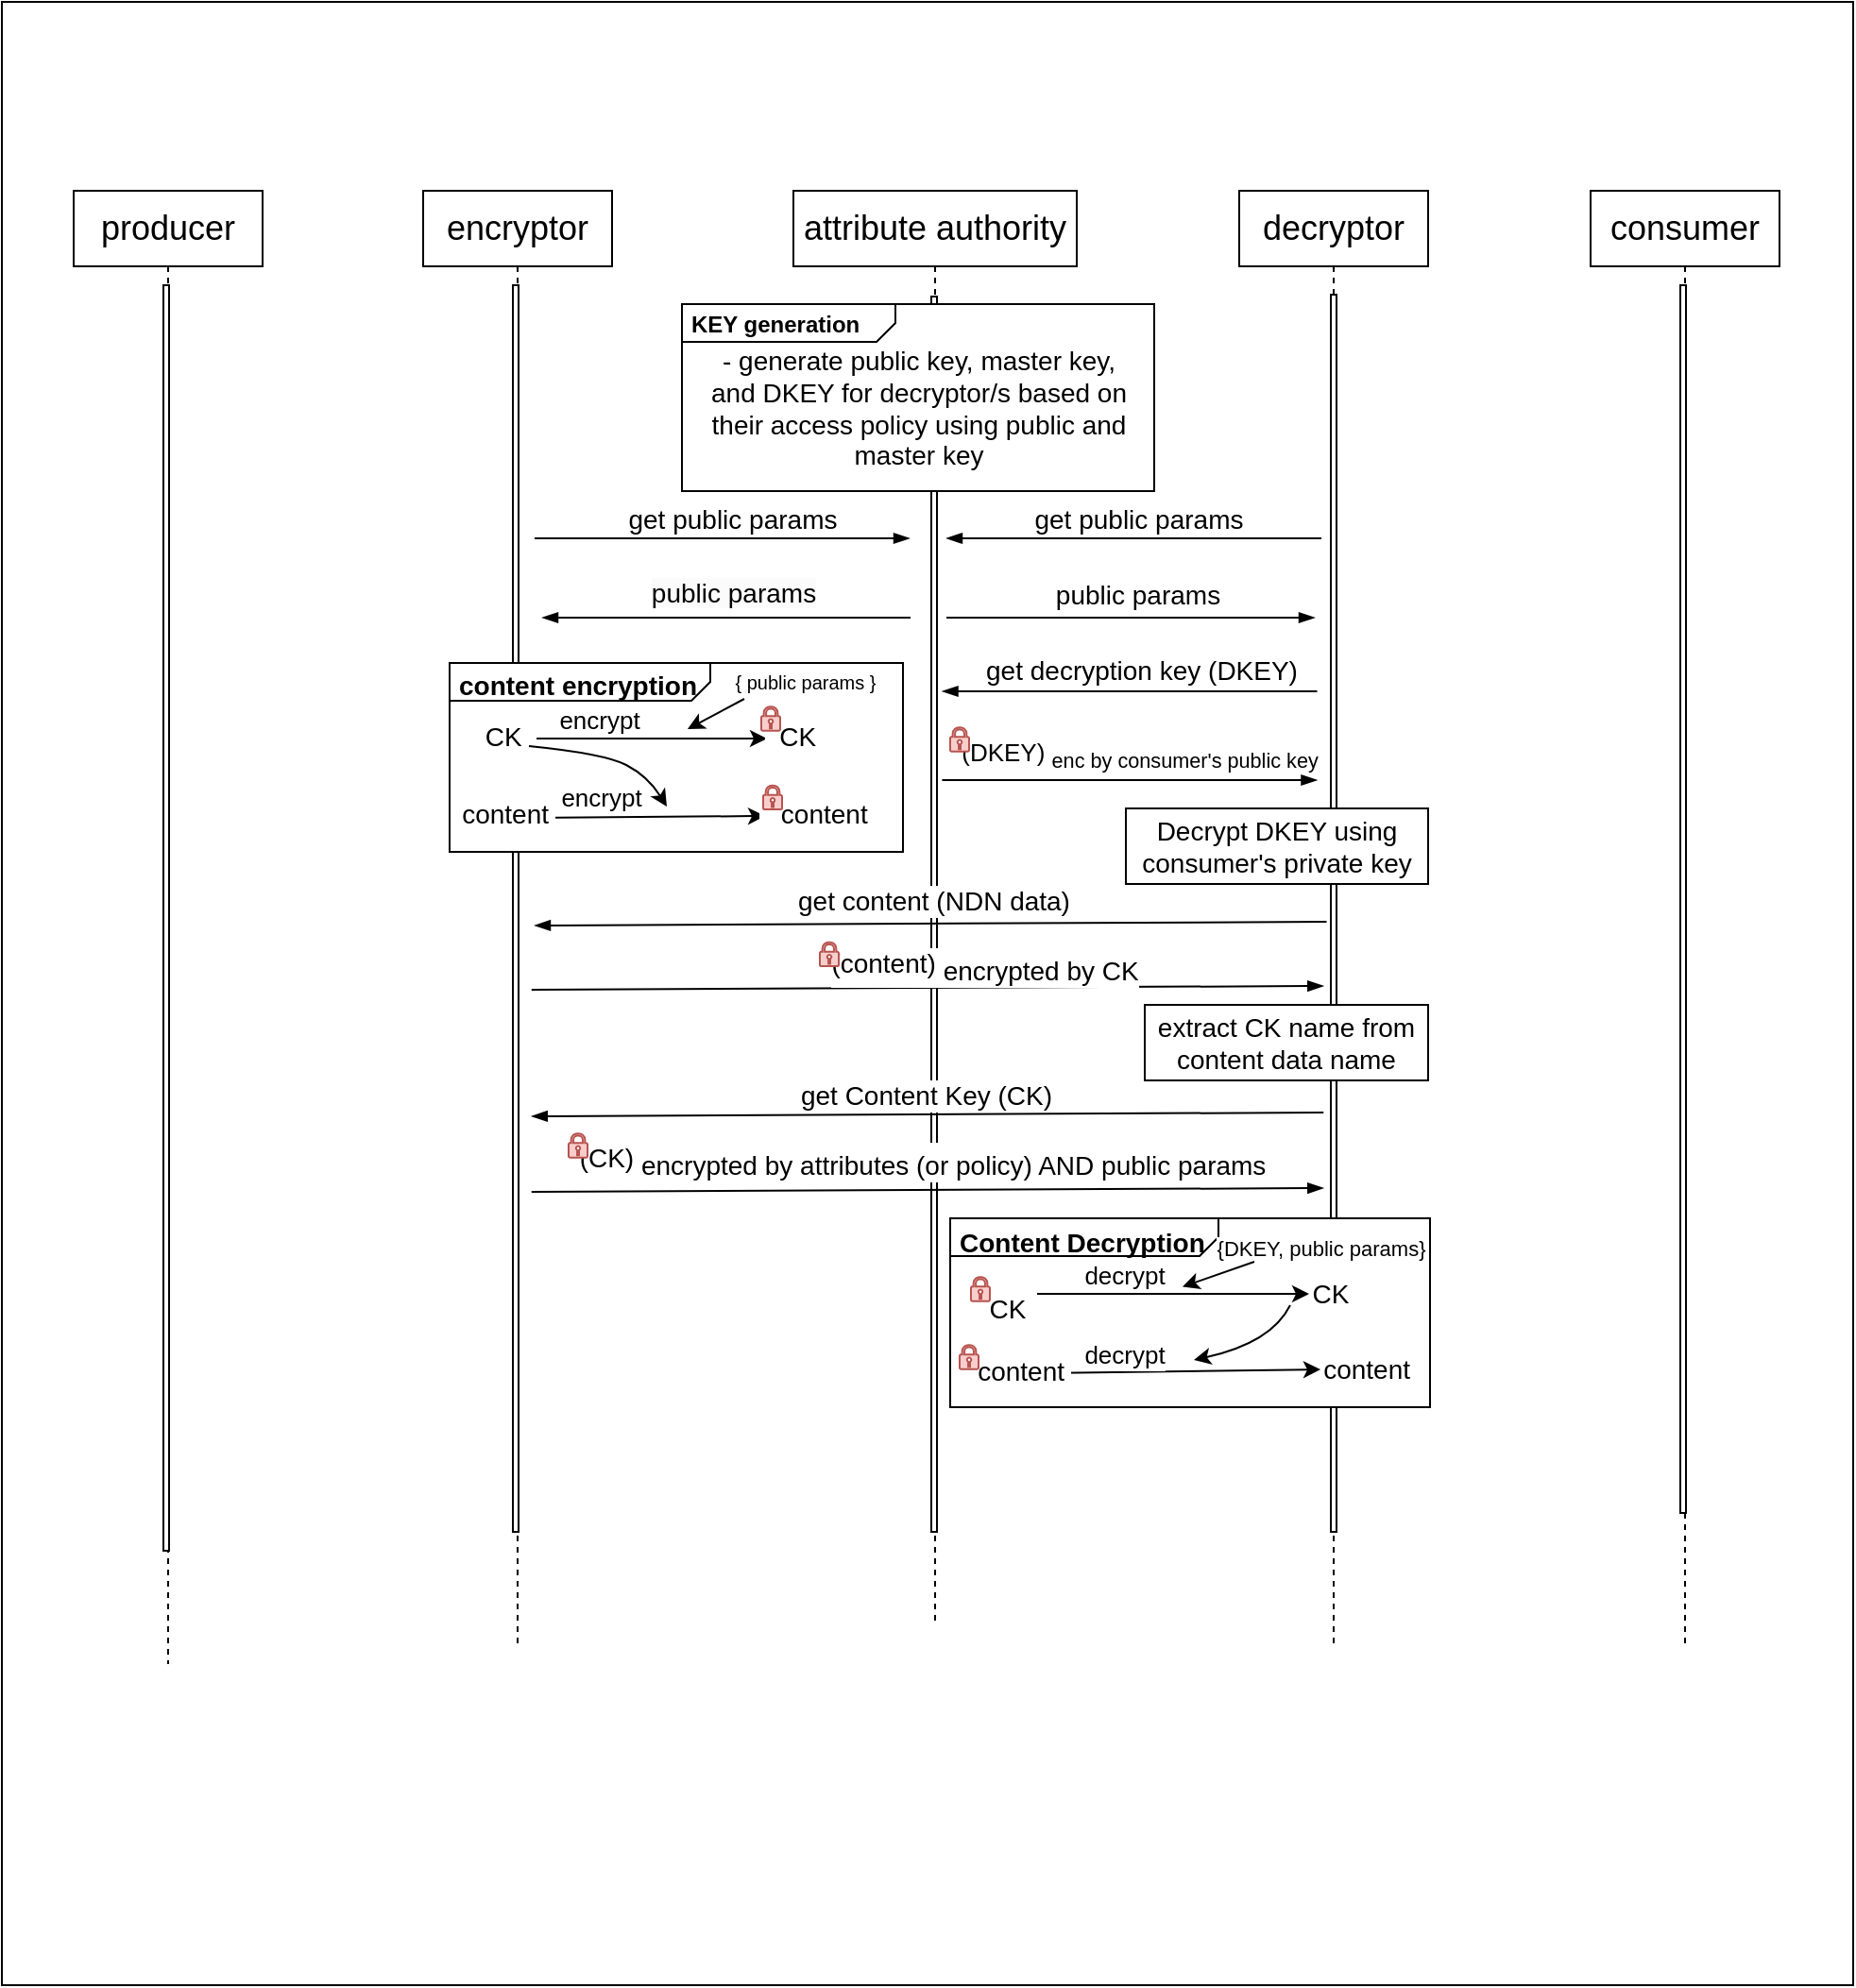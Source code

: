 <mxfile version="21.3.7" type="github" pages="2">
  <diagram name="Page-1" id="2YBvvXClWsGukQMizWep">
    <mxGraphModel dx="1372" dy="1917" grid="1" gridSize="10" guides="1" tooltips="1" connect="1" arrows="1" fold="1" page="1" pageScale="1" pageWidth="850" pageHeight="1100" math="0" shadow="0">
      <root>
        <mxCell id="0" />
        <mxCell id="1" parent="0" />
        <mxCell id="4xCnmBuZAuux_tQDBE8D-87" value="" style="rounded=0;whiteSpace=wrap;html=1;" parent="1" vertex="1">
          <mxGeometry x="70" y="-70" width="980" height="1050" as="geometry" />
        </mxCell>
        <mxCell id="aM9ryv3xv72pqoxQDRHE-1" value="&lt;font style=&quot;font-size: 18px;&quot;&gt;encryptor&lt;/font&gt;" style="shape=umlLifeline;perimeter=lifelinePerimeter;whiteSpace=wrap;html=1;container=0;dropTarget=0;collapsible=0;recursiveResize=0;outlineConnect=0;portConstraint=eastwest;newEdgeStyle={&quot;edgeStyle&quot;:&quot;elbowEdgeStyle&quot;,&quot;elbow&quot;:&quot;vertical&quot;,&quot;curved&quot;:0,&quot;rounded&quot;:0};" parent="1" vertex="1">
          <mxGeometry x="293" y="30" width="100" height="770" as="geometry" />
        </mxCell>
        <mxCell id="4xCnmBuZAuux_tQDBE8D-14" value="" style="html=1;points=[];perimeter=orthogonalPerimeter;outlineConnect=0;targetShapes=umlLifeline;portConstraint=eastwest;newEdgeStyle={&quot;edgeStyle&quot;:&quot;elbowEdgeStyle&quot;,&quot;elbow&quot;:&quot;vertical&quot;,&quot;curved&quot;:0,&quot;rounded&quot;:0};rounded=0;" parent="aM9ryv3xv72pqoxQDRHE-1" vertex="1">
          <mxGeometry x="47.5" y="50" width="3" height="660" as="geometry" />
        </mxCell>
        <mxCell id="aM9ryv3xv72pqoxQDRHE-5" value="&lt;font style=&quot;font-size: 18px;&quot;&gt;attribute authority&lt;br&gt;&lt;/font&gt;" style="shape=umlLifeline;perimeter=lifelinePerimeter;whiteSpace=wrap;html=1;container=0;dropTarget=0;collapsible=0;recursiveResize=0;outlineConnect=0;portConstraint=eastwest;newEdgeStyle={&quot;edgeStyle&quot;:&quot;elbowEdgeStyle&quot;,&quot;elbow&quot;:&quot;vertical&quot;,&quot;curved&quot;:0,&quot;rounded&quot;:0};" parent="1" vertex="1">
          <mxGeometry x="489" y="30" width="150" height="760" as="geometry" />
        </mxCell>
        <mxCell id="aM9ryv3xv72pqoxQDRHE-6" value="" style="html=1;points=[];perimeter=orthogonalPerimeter;outlineConnect=0;targetShapes=umlLifeline;portConstraint=eastwest;newEdgeStyle={&quot;edgeStyle&quot;:&quot;elbowEdgeStyle&quot;,&quot;elbow&quot;:&quot;vertical&quot;,&quot;curved&quot;:0,&quot;rounded&quot;:0};" parent="aM9ryv3xv72pqoxQDRHE-5" vertex="1">
          <mxGeometry x="73" y="56" width="3" height="654" as="geometry" />
        </mxCell>
        <mxCell id="--uOOFQUKAcR9e7xUCM7-2" value="&lt;font style=&quot;font-size: 18px;&quot;&gt;decryptor&lt;/font&gt;" style="shape=umlLifeline;perimeter=lifelinePerimeter;whiteSpace=wrap;html=1;container=0;dropTarget=0;collapsible=0;recursiveResize=0;outlineConnect=0;portConstraint=eastwest;newEdgeStyle={&quot;edgeStyle&quot;:&quot;elbowEdgeStyle&quot;,&quot;elbow&quot;:&quot;vertical&quot;,&quot;curved&quot;:0,&quot;rounded&quot;:0};" parent="1" vertex="1">
          <mxGeometry x="725" y="30" width="100" height="770" as="geometry" />
        </mxCell>
        <mxCell id="4xCnmBuZAuux_tQDBE8D-13" value="" style="html=1;points=[];perimeter=orthogonalPerimeter;outlineConnect=0;targetShapes=umlLifeline;portConstraint=eastwest;newEdgeStyle={&quot;edgeStyle&quot;:&quot;elbowEdgeStyle&quot;,&quot;elbow&quot;:&quot;vertical&quot;,&quot;curved&quot;:0,&quot;rounded&quot;:0};" parent="--uOOFQUKAcR9e7xUCM7-2" vertex="1">
          <mxGeometry x="48.5" y="55" width="3" height="655" as="geometry" />
        </mxCell>
        <mxCell id="4xCnmBuZAuux_tQDBE8D-1" value="" style="endArrow=blockThin;html=1;rounded=0;endSize=6;endFill=1;" parent="1" edge="1">
          <mxGeometry width="50" height="50" relative="1" as="geometry">
            <mxPoint x="352" y="214" as="sourcePoint" />
            <mxPoint x="550.5" y="214" as="targetPoint" />
          </mxGeometry>
        </mxCell>
        <mxCell id="4xCnmBuZAuux_tQDBE8D-3" value="" style="endArrow=blockThin;html=1;rounded=0;strokeColor=default;jumpStyle=none;jumpSize=5;endSize=6;endFill=1;" parent="1" edge="1">
          <mxGeometry width="50" height="50" relative="1" as="geometry">
            <mxPoint x="551" y="256" as="sourcePoint" />
            <mxPoint x="356" y="256" as="targetPoint" />
          </mxGeometry>
        </mxCell>
        <mxCell id="4xCnmBuZAuux_tQDBE8D-28" value="&lt;span style=&quot;text-align: left; background-color: rgb(251, 251, 251); font-size: 14px;&quot;&gt;public params&lt;br style=&quot;font-size: 14px;&quot;&gt;&lt;/span&gt;" style="edgeLabel;html=1;align=center;verticalAlign=middle;resizable=0;points=[];fontSize=14;" parent="4xCnmBuZAuux_tQDBE8D-3" vertex="1" connectable="0">
          <mxGeometry x="0.233" y="-1" relative="1" as="geometry">
            <mxPoint x="26" y="-12" as="offset" />
          </mxGeometry>
        </mxCell>
        <mxCell id="4xCnmBuZAuux_tQDBE8D-4" value="&lt;font style=&quot;font-size: 14px;&quot;&gt;get public params&lt;/font&gt;" style="text;html=1;strokeColor=none;fillColor=none;align=center;verticalAlign=middle;whiteSpace=wrap;rounded=0;fontSize=14;" parent="1" vertex="1">
          <mxGeometry x="387" y="189" width="140" height="30" as="geometry" />
        </mxCell>
        <mxCell id="4xCnmBuZAuux_tQDBE8D-9" value="" style="endArrow=none;html=1;rounded=0;strokeColor=default;jumpStyle=none;jumpSize=5;endSize=6;endFill=0;startArrow=blockThin;startFill=1;" parent="1" edge="1">
          <mxGeometry width="50" height="50" relative="1" as="geometry">
            <mxPoint x="765" y="256" as="sourcePoint" />
            <mxPoint x="570" y="256" as="targetPoint" />
          </mxGeometry>
        </mxCell>
        <mxCell id="4xCnmBuZAuux_tQDBE8D-29" value="public params" style="edgeLabel;html=1;align=center;verticalAlign=middle;resizable=0;points=[];fontSize=14;" parent="4xCnmBuZAuux_tQDBE8D-9" vertex="1" connectable="0">
          <mxGeometry x="0.274" y="-1" relative="1" as="geometry">
            <mxPoint x="30" y="-11" as="offset" />
          </mxGeometry>
        </mxCell>
        <mxCell id="4xCnmBuZAuux_tQDBE8D-11" value="" style="endArrow=none;html=1;rounded=0;endSize=6;startArrow=blockThin;startFill=1;endFill=0;" parent="1" edge="1">
          <mxGeometry width="50" height="50" relative="1" as="geometry">
            <mxPoint x="570" y="214" as="sourcePoint" />
            <mxPoint x="768.5" y="214" as="targetPoint" />
          </mxGeometry>
        </mxCell>
        <mxCell id="4xCnmBuZAuux_tQDBE8D-12" value="get public params" style="text;html=1;strokeColor=none;fillColor=none;align=center;verticalAlign=middle;whiteSpace=wrap;rounded=0;fontSize=14;" parent="1" vertex="1">
          <mxGeometry x="602" y="189" width="140" height="30" as="geometry" />
        </mxCell>
        <mxCell id="4xCnmBuZAuux_tQDBE8D-15" value="" style="endArrow=none;html=1;rounded=0;endSize=6;startArrow=blockThin;startFill=1;endFill=0;" parent="1" edge="1">
          <mxGeometry width="50" height="50" relative="1" as="geometry">
            <mxPoint x="567.75" y="295" as="sourcePoint" />
            <mxPoint x="766.25" y="295" as="targetPoint" />
          </mxGeometry>
        </mxCell>
        <mxCell id="4xCnmBuZAuux_tQDBE8D-32" value="get decryption key (DKEY)" style="edgeLabel;html=1;align=center;verticalAlign=middle;resizable=0;points=[];fontSize=14;" parent="4xCnmBuZAuux_tQDBE8D-15" vertex="1" connectable="0">
          <mxGeometry x="-0.086" y="3" relative="1" as="geometry">
            <mxPoint x="14" y="-8" as="offset" />
          </mxGeometry>
        </mxCell>
        <mxCell id="4xCnmBuZAuux_tQDBE8D-17" value="" style="endArrow=none;html=1;rounded=0;endSize=6;startArrow=blockThin;startFill=1;endFill=0;" parent="1" edge="1">
          <mxGeometry width="50" height="50" relative="1" as="geometry">
            <mxPoint x="352" y="419" as="sourcePoint" />
            <mxPoint x="771.25" y="417" as="targetPoint" />
          </mxGeometry>
        </mxCell>
        <mxCell id="4xCnmBuZAuux_tQDBE8D-22" value="get content (NDN data)" style="edgeLabel;html=1;align=center;verticalAlign=middle;resizable=0;points=[];fontSize=14;" parent="4xCnmBuZAuux_tQDBE8D-17" vertex="1" connectable="0">
          <mxGeometry x="0.134" y="-1" relative="1" as="geometry">
            <mxPoint x="-27" y="-13" as="offset" />
          </mxGeometry>
        </mxCell>
        <mxCell id="4xCnmBuZAuux_tQDBE8D-19" value="" style="endArrow=blockThin;html=1;rounded=0;endSize=6;startArrow=none;startFill=0;endFill=1;" parent="1" edge="1">
          <mxGeometry width="50" height="50" relative="1" as="geometry">
            <mxPoint x="350.38" y="453" as="sourcePoint" />
            <mxPoint x="769.63" y="451" as="targetPoint" />
          </mxGeometry>
        </mxCell>
        <mxCell id="4xCnmBuZAuux_tQDBE8D-20" value="" style="endArrow=none;html=1;rounded=0;endSize=6;startArrow=blockThin;startFill=1;endFill=0;" parent="1" edge="1">
          <mxGeometry width="50" height="50" relative="1" as="geometry">
            <mxPoint x="350.37" y="520" as="sourcePoint" />
            <mxPoint x="769.62" y="518" as="targetPoint" />
          </mxGeometry>
        </mxCell>
        <mxCell id="4xCnmBuZAuux_tQDBE8D-24" value="get Content Key (CK)" style="edgeLabel;html=1;align=center;verticalAlign=middle;resizable=0;points=[];fontSize=14;" parent="4xCnmBuZAuux_tQDBE8D-20" vertex="1" connectable="0">
          <mxGeometry x="-0.225" y="2" relative="1" as="geometry">
            <mxPoint x="46" y="-8" as="offset" />
          </mxGeometry>
        </mxCell>
        <mxCell id="4xCnmBuZAuux_tQDBE8D-21" value="" style="endArrow=blockThin;html=1;rounded=0;endSize=6;startArrow=none;startFill=0;endFill=1;" parent="1" edge="1">
          <mxGeometry width="50" height="50" relative="1" as="geometry">
            <mxPoint x="350.38" y="560" as="sourcePoint" />
            <mxPoint x="769.63" y="558" as="targetPoint" />
          </mxGeometry>
        </mxCell>
        <mxCell id="4xCnmBuZAuux_tQDBE8D-25" value="(CK)&amp;nbsp;&lt;sub style=&quot;font-size: 14px;&quot;&gt;encrypted by attributes (or policy) AND public params&lt;/sub&gt;" style="edgeLabel;html=1;align=center;verticalAlign=middle;resizable=0;points=[];fontSize=14;" parent="4xCnmBuZAuux_tQDBE8D-21" vertex="1" connectable="0">
          <mxGeometry x="-0.164" y="-1" relative="1" as="geometry">
            <mxPoint x="31" y="-16" as="offset" />
          </mxGeometry>
        </mxCell>
        <mxCell id="4xCnmBuZAuux_tQDBE8D-23" value="(content)&amp;nbsp;&lt;sub style=&quot;border-color: var(--border-color); font-size: 14px;&quot;&gt;encrypted by CK&lt;/sub&gt;" style="edgeLabel;html=1;align=center;verticalAlign=middle;resizable=0;points=[];fontSize=14;" parent="1" vertex="1" connectable="0">
          <mxGeometry x="590.002" y="441.005" as="geometry" />
        </mxCell>
        <mxCell id="4xCnmBuZAuux_tQDBE8D-26" value="" style="endArrow=blockThin;html=1;rounded=0;endSize=6;startArrow=none;startFill=0;endFill=1;" parent="1" edge="1">
          <mxGeometry width="50" height="50" relative="1" as="geometry">
            <mxPoint x="567.75" y="342" as="sourcePoint" />
            <mxPoint x="766.25" y="342" as="targetPoint" />
          </mxGeometry>
        </mxCell>
        <mxCell id="4xCnmBuZAuux_tQDBE8D-31" value="(DKEY)&amp;nbsp;&lt;font style=&quot;font-size: 13px;&quot;&gt;&lt;sub style=&quot;&quot;&gt;enc by&amp;nbsp;&lt;/sub&gt;&lt;sub style=&quot;&quot;&gt;consumer&#39;s public key&lt;/sub&gt;&lt;/font&gt;" style="edgeLabel;html=1;align=center;verticalAlign=middle;resizable=0;points=[];fontSize=13;" parent="4xCnmBuZAuux_tQDBE8D-26" vertex="1" connectable="0">
          <mxGeometry x="-0.197" y="-3" relative="1" as="geometry">
            <mxPoint x="24" y="-16" as="offset" />
          </mxGeometry>
        </mxCell>
        <mxCell id="4xCnmBuZAuux_tQDBE8D-35" value="" style="sketch=0;aspect=fixed;pointerEvents=1;shadow=0;dashed=0;html=1;strokeColor=#b85450;labelPosition=center;verticalLabelPosition=bottom;verticalAlign=top;align=center;fillColor=#f8cecc;shape=mxgraph.mscae.enterprise.lock;" parent="1" vertex="1">
          <mxGeometry x="572" y="314" width="10" height="12.83" as="geometry" />
        </mxCell>
        <mxCell id="4xCnmBuZAuux_tQDBE8D-39" value="" style="sketch=0;aspect=fixed;pointerEvents=1;shadow=0;dashed=0;html=1;strokeColor=#b85450;labelPosition=center;verticalLabelPosition=bottom;verticalAlign=top;align=center;fillColor=#f8cecc;shape=mxgraph.mscae.enterprise.lock;" parent="1" vertex="1">
          <mxGeometry x="503" y="427.73" width="10" height="12.83" as="geometry" />
        </mxCell>
        <mxCell id="4xCnmBuZAuux_tQDBE8D-40" value="" style="sketch=0;aspect=fixed;pointerEvents=1;shadow=0;dashed=0;html=1;strokeColor=#b85450;labelPosition=center;verticalLabelPosition=bottom;verticalAlign=top;align=center;fillColor=#f8cecc;shape=mxgraph.mscae.enterprise.lock;" parent="1" vertex="1">
          <mxGeometry x="370" y="529" width="10" height="12.83" as="geometry" />
        </mxCell>
        <mxCell id="4xCnmBuZAuux_tQDBE8D-41" value="&lt;p style=&quot;margin:0px;margin-top:4px;margin-left:5px;text-align:left;&quot;&gt;&lt;b&gt;KEY generation&lt;br&gt;&lt;/b&gt;&lt;/p&gt;" style="html=1;shape=mxgraph.sysml.package;overflow=fill;labelX=113.88;align=left;spacingLeft=5;verticalAlign=top;spacingTop=-3;" parent="1" vertex="1">
          <mxGeometry x="430" y="90" width="250" height="99" as="geometry" />
        </mxCell>
        <mxCell id="4xCnmBuZAuux_tQDBE8D-43" value="&lt;font style=&quot;font-size: 14px;&quot;&gt;- generate public key, master key, and DKEY for decryptor/s based on their access policy using public and master key&lt;/font&gt;" style="text;html=1;strokeColor=none;fillColor=none;align=center;verticalAlign=middle;whiteSpace=wrap;rounded=0;" parent="1" vertex="1">
          <mxGeometry x="437.5" y="110" width="235" height="70" as="geometry" />
        </mxCell>
        <mxCell id="4xCnmBuZAuux_tQDBE8D-47" value="&lt;font style=&quot;font-size: 14px;&quot;&gt;Decrypt DKEY using consumer&#39;s private key&lt;/font&gt;" style="rounded=0;whiteSpace=wrap;html=1;glass=0;" parent="1" vertex="1">
          <mxGeometry x="665" y="357" width="160" height="40" as="geometry" />
        </mxCell>
        <mxCell id="4xCnmBuZAuux_tQDBE8D-48" value="&lt;font style=&quot;font-size: 14px;&quot;&gt;extract CK name from content data name&lt;/font&gt;" style="rounded=0;whiteSpace=wrap;html=1;" parent="1" vertex="1">
          <mxGeometry x="675" y="461" width="150" height="40" as="geometry" />
        </mxCell>
        <mxCell id="4xCnmBuZAuux_tQDBE8D-64" value="&lt;p style=&quot;margin:0px;margin-top:4px;margin-left:5px;text-align:left;&quot;&gt;&lt;b&gt;&lt;font style=&quot;font-size: 14px;&quot;&gt;content encryption&lt;/font&gt;&lt;br&gt;&lt;/b&gt;&lt;/p&gt;" style="html=1;shape=mxgraph.sysml.package;overflow=fill;labelX=138.37;align=left;spacingLeft=5;verticalAlign=top;spacingTop=-3;" parent="1" vertex="1">
          <mxGeometry x="307" y="280" width="240" height="100" as="geometry" />
        </mxCell>
        <mxCell id="4xCnmBuZAuux_tQDBE8D-65" value="" style="endArrow=classic;html=1;rounded=0;" parent="1" edge="1">
          <mxGeometry width="50" height="50" relative="1" as="geometry">
            <mxPoint x="346" y="320" as="sourcePoint" />
            <mxPoint x="475" y="320" as="targetPoint" />
          </mxGeometry>
        </mxCell>
        <mxCell id="4xCnmBuZAuux_tQDBE8D-66" value="{ public params }" style="edgeLabel;html=1;align=center;verticalAlign=middle;resizable=0;points=[];fontSize=10;" parent="4xCnmBuZAuux_tQDBE8D-65" vertex="1" connectable="0">
          <mxGeometry x="-0.084" y="3" relative="1" as="geometry">
            <mxPoint x="90" y="-27" as="offset" />
          </mxGeometry>
        </mxCell>
        <mxCell id="4xCnmBuZAuux_tQDBE8D-67" value="&amp;nbsp; CK" style="edgeLabel;html=1;align=center;verticalAlign=middle;resizable=0;points=[];fontSize=14;" parent="4xCnmBuZAuux_tQDBE8D-65" vertex="1" connectable="0">
          <mxGeometry x="0.857" y="-2" relative="1" as="geometry">
            <mxPoint x="21" y="-3" as="offset" />
          </mxGeometry>
        </mxCell>
        <mxCell id="4xCnmBuZAuux_tQDBE8D-77" value="&lt;font style=&quot;font-size: 13px;&quot;&gt;encrypt&lt;/font&gt;" style="edgeLabel;html=1;align=center;verticalAlign=middle;resizable=0;points=[];fontSize=13;" parent="4xCnmBuZAuux_tQDBE8D-65" vertex="1" connectable="0">
          <mxGeometry x="-0.662" relative="1" as="geometry">
            <mxPoint x="18" y="-10" as="offset" />
          </mxGeometry>
        </mxCell>
        <mxCell id="4xCnmBuZAuux_tQDBE8D-68" value="" style="endArrow=classic;html=1;rounded=0;" parent="1" edge="1">
          <mxGeometry width="50" height="50" relative="1" as="geometry">
            <mxPoint x="349" y="362" as="sourcePoint" />
            <mxPoint x="474" y="361" as="targetPoint" />
          </mxGeometry>
        </mxCell>
        <mxCell id="4xCnmBuZAuux_tQDBE8D-70" value="&lt;font style=&quot;font-size: 14px;&quot;&gt;CK&amp;nbsp;&amp;nbsp;&lt;/font&gt;" style="edgeLabel;html=1;align=center;verticalAlign=middle;resizable=0;points=[];" parent="1" vertex="1" connectable="0">
          <mxGeometry x="527.778" y="329" as="geometry">
            <mxPoint x="-189" y="-10" as="offset" />
          </mxGeometry>
        </mxCell>
        <mxCell id="4xCnmBuZAuux_tQDBE8D-71" value="content&amp;nbsp;" style="edgeLabel;html=1;align=center;verticalAlign=middle;resizable=0;points=[];fontSize=14;" parent="1" vertex="1" connectable="0">
          <mxGeometry x="543.778" y="352" as="geometry">
            <mxPoint x="-206" y="8" as="offset" />
          </mxGeometry>
        </mxCell>
        <mxCell id="4xCnmBuZAuux_tQDBE8D-72" value="&amp;nbsp; &amp;nbsp;content&amp;nbsp;" style="edgeLabel;html=1;align=center;verticalAlign=middle;resizable=0;points=[];fontSize=14;" parent="1" vertex="1" connectable="0">
          <mxGeometry x="502.998" y="362.27" as="geometry">
            <mxPoint x="-2" y="-3" as="offset" />
          </mxGeometry>
        </mxCell>
        <mxCell id="4xCnmBuZAuux_tQDBE8D-73" value="" style="sketch=0;aspect=fixed;pointerEvents=1;shadow=0;dashed=0;html=1;strokeColor=#b85450;labelPosition=center;verticalLabelPosition=bottom;verticalAlign=top;align=center;fillColor=#f8cecc;shape=mxgraph.mscae.enterprise.lock;" parent="1" vertex="1">
          <mxGeometry x="472" y="303" width="10" height="12.83" as="geometry" />
        </mxCell>
        <mxCell id="4xCnmBuZAuux_tQDBE8D-74" value="" style="sketch=0;aspect=fixed;pointerEvents=1;shadow=0;dashed=0;html=1;strokeColor=#b85450;labelPosition=center;verticalLabelPosition=bottom;verticalAlign=top;align=center;fillColor=#f8cecc;shape=mxgraph.mscae.enterprise.lock;" parent="1" vertex="1">
          <mxGeometry x="473" y="344.73" width="10" height="12.83" as="geometry" />
        </mxCell>
        <mxCell id="4xCnmBuZAuux_tQDBE8D-75" value="" style="group" parent="1" vertex="1" connectable="0">
          <mxGeometry x="572" y="574" width="254" height="100" as="geometry" />
        </mxCell>
        <mxCell id="4xCnmBuZAuux_tQDBE8D-54" value="&lt;p style=&quot;margin: 4px 0px 0px 5px; text-align: left;&quot;&gt;&lt;b style=&quot;&quot;&gt;&lt;font style=&quot;font-size: 14px;&quot;&gt;Content Decryption&lt;/font&gt;&lt;br style=&quot;font-size: 15px;&quot;&gt;&lt;/b&gt;&lt;/p&gt;" style="html=1;shape=mxgraph.sysml.package;overflow=fill;labelX=142.93;align=left;spacingLeft=5;verticalAlign=top;spacingTop=-3;fontSize=15;" parent="4xCnmBuZAuux_tQDBE8D-75" vertex="1">
          <mxGeometry width="254" height="100" as="geometry" />
        </mxCell>
        <mxCell id="4xCnmBuZAuux_tQDBE8D-55" value="" style="endArrow=classic;html=1;rounded=0;fontSize=15;" parent="4xCnmBuZAuux_tQDBE8D-75" edge="1">
          <mxGeometry width="50" height="50" relative="1" as="geometry">
            <mxPoint x="46" y="40" as="sourcePoint" />
            <mxPoint x="190" y="40" as="targetPoint" />
          </mxGeometry>
        </mxCell>
        <mxCell id="4xCnmBuZAuux_tQDBE8D-57" value="{DKEY, public params}" style="edgeLabel;html=1;align=center;verticalAlign=middle;resizable=0;points=[];fontSize=11;" parent="4xCnmBuZAuux_tQDBE8D-55" vertex="1" connectable="0">
          <mxGeometry x="-0.084" y="3" relative="1" as="geometry">
            <mxPoint x="84" y="-21" as="offset" />
          </mxGeometry>
        </mxCell>
        <mxCell id="4xCnmBuZAuux_tQDBE8D-59" value="&lt;font style=&quot;font-size: 14px;&quot;&gt;CK&lt;/font&gt;" style="edgeLabel;html=1;align=center;verticalAlign=middle;resizable=0;points=[];fontSize=15;" parent="4xCnmBuZAuux_tQDBE8D-55" vertex="1" connectable="0">
          <mxGeometry x="0.857" y="-2" relative="1" as="geometry">
            <mxPoint x="21" y="-3" as="offset" />
          </mxGeometry>
        </mxCell>
        <mxCell id="4xCnmBuZAuux_tQDBE8D-56" value="" style="endArrow=classic;html=1;rounded=0;fontSize=15;" parent="4xCnmBuZAuux_tQDBE8D-75" edge="1">
          <mxGeometry width="50" height="50" relative="1" as="geometry">
            <mxPoint x="49" y="82" as="sourcePoint" />
            <mxPoint x="196" y="80" as="targetPoint" />
          </mxGeometry>
        </mxCell>
        <mxCell id="4xCnmBuZAuux_tQDBE8D-60" value="&lt;font style=&quot;font-size: 14px;&quot;&gt;CK&lt;/font&gt;" style="edgeLabel;html=1;align=center;verticalAlign=middle;resizable=0;points=[];fontSize=15;" parent="4xCnmBuZAuux_tQDBE8D-75" vertex="1" connectable="0">
          <mxGeometry x="227.778" y="49" as="geometry">
            <mxPoint x="-198" y="-2" as="offset" />
          </mxGeometry>
        </mxCell>
        <mxCell id="4xCnmBuZAuux_tQDBE8D-61" value="&lt;font style=&quot;font-size: 14px;&quot;&gt;content&amp;nbsp;&lt;/font&gt;" style="edgeLabel;html=1;align=center;verticalAlign=middle;resizable=0;points=[];fontSize=15;" parent="4xCnmBuZAuux_tQDBE8D-75" vertex="1" connectable="0">
          <mxGeometry x="244.778" y="72" as="geometry">
            <mxPoint x="-206" y="8" as="offset" />
          </mxGeometry>
        </mxCell>
        <mxCell id="4xCnmBuZAuux_tQDBE8D-62" value="&lt;font style=&quot;font-size: 14px;&quot;&gt;content&amp;nbsp;&lt;/font&gt;" style="edgeLabel;html=1;align=center;verticalAlign=middle;resizable=0;points=[];fontSize=15;" parent="4xCnmBuZAuux_tQDBE8D-75" vertex="1" connectable="0">
          <mxGeometry x="223.998" y="81.27" as="geometry">
            <mxPoint x="-2" y="-3" as="offset" />
          </mxGeometry>
        </mxCell>
        <mxCell id="4xCnmBuZAuux_tQDBE8D-52" value="" style="sketch=0;aspect=fixed;pointerEvents=1;shadow=0;dashed=0;html=1;strokeColor=#b85450;labelPosition=center;verticalLabelPosition=bottom;verticalAlign=top;align=center;fillColor=#f8cecc;shape=mxgraph.mscae.enterprise.lock;fontSize=15;" parent="4xCnmBuZAuux_tQDBE8D-75" vertex="1">
          <mxGeometry x="11" y="31" width="10" height="12.83" as="geometry" />
        </mxCell>
        <mxCell id="4xCnmBuZAuux_tQDBE8D-63" value="" style="sketch=0;aspect=fixed;pointerEvents=1;shadow=0;dashed=0;html=1;strokeColor=#b85450;labelPosition=center;verticalLabelPosition=bottom;verticalAlign=top;align=center;fillColor=#f8cecc;shape=mxgraph.mscae.enterprise.lock;fontSize=15;" parent="4xCnmBuZAuux_tQDBE8D-75" vertex="1">
          <mxGeometry x="5" y="67" width="10" height="12.83" as="geometry" />
        </mxCell>
        <mxCell id="4xCnmBuZAuux_tQDBE8D-82" value="&lt;font style=&quot;font-size: 13px;&quot;&gt;decrypt&lt;/font&gt;" style="edgeLabel;html=1;align=center;verticalAlign=middle;resizable=0;points=[];fontSize=15;" parent="4xCnmBuZAuux_tQDBE8D-75" vertex="1" connectable="0">
          <mxGeometry x="91.222" y="35" as="geometry">
            <mxPoint x="1" y="-6" as="offset" />
          </mxGeometry>
        </mxCell>
        <mxCell id="4xCnmBuZAuux_tQDBE8D-83" value="&lt;font style=&quot;font-size: 13px;&quot;&gt;decrypt&lt;/font&gt;" style="edgeLabel;html=1;align=center;verticalAlign=middle;resizable=0;points=[];fontSize=15;" parent="4xCnmBuZAuux_tQDBE8D-75" vertex="1" connectable="0">
          <mxGeometry x="92.002" y="71" as="geometry" />
        </mxCell>
        <mxCell id="4xCnmBuZAuux_tQDBE8D-84" value="" style="curved=1;endArrow=classic;html=1;rounded=0;fontSize=15;" parent="4xCnmBuZAuux_tQDBE8D-75" edge="1">
          <mxGeometry width="50" height="50" relative="1" as="geometry">
            <mxPoint x="180" y="46" as="sourcePoint" />
            <mxPoint x="129" y="75" as="targetPoint" />
            <Array as="points">
              <mxPoint x="170" y="66" />
            </Array>
          </mxGeometry>
        </mxCell>
        <mxCell id="4xCnmBuZAuux_tQDBE8D-86" value="" style="endArrow=classic;html=1;rounded=0;fontSize=15;" parent="4xCnmBuZAuux_tQDBE8D-75" edge="1">
          <mxGeometry width="50" height="50" relative="1" as="geometry">
            <mxPoint x="161" y="23" as="sourcePoint" />
            <mxPoint x="123" y="36.27" as="targetPoint" />
          </mxGeometry>
        </mxCell>
        <mxCell id="4xCnmBuZAuux_tQDBE8D-79" value="" style="curved=1;endArrow=classic;html=1;rounded=0;" parent="1" edge="1">
          <mxGeometry width="50" height="50" relative="1" as="geometry">
            <mxPoint x="349" y="324" as="sourcePoint" />
            <mxPoint x="422" y="356" as="targetPoint" />
            <Array as="points">
              <mxPoint x="389" y="328" />
              <mxPoint x="412" y="340" />
            </Array>
          </mxGeometry>
        </mxCell>
        <mxCell id="4xCnmBuZAuux_tQDBE8D-80" value="encrypt" style="edgeLabel;html=1;align=center;verticalAlign=middle;resizable=0;points=[];fontSize=13;" parent="1" vertex="1" connectable="0">
          <mxGeometry x="387.002" y="351" as="geometry" />
        </mxCell>
        <mxCell id="4xCnmBuZAuux_tQDBE8D-81" value="" style="endArrow=classic;html=1;rounded=0;" parent="1" edge="1">
          <mxGeometry width="50" height="50" relative="1" as="geometry">
            <mxPoint x="463" y="299" as="sourcePoint" />
            <mxPoint x="433" y="315" as="targetPoint" />
          </mxGeometry>
        </mxCell>
        <mxCell id="ukz8i4zWE4Mde8tVxVIn-1" value="&lt;font style=&quot;font-size: 18px;&quot;&gt;producer&lt;/font&gt;" style="shape=umlLifeline;perimeter=lifelinePerimeter;whiteSpace=wrap;html=1;container=0;dropTarget=0;collapsible=0;recursiveResize=0;outlineConnect=0;portConstraint=eastwest;newEdgeStyle={&quot;edgeStyle&quot;:&quot;elbowEdgeStyle&quot;,&quot;elbow&quot;:&quot;vertical&quot;,&quot;curved&quot;:0,&quot;rounded&quot;:0};" vertex="1" parent="1">
          <mxGeometry x="108" y="30" width="100" height="780" as="geometry" />
        </mxCell>
        <mxCell id="ukz8i4zWE4Mde8tVxVIn-2" value="" style="html=1;points=[];perimeter=orthogonalPerimeter;outlineConnect=0;targetShapes=umlLifeline;portConstraint=eastwest;newEdgeStyle={&quot;edgeStyle&quot;:&quot;elbowEdgeStyle&quot;,&quot;elbow&quot;:&quot;vertical&quot;,&quot;curved&quot;:0,&quot;rounded&quot;:0};rounded=0;" vertex="1" parent="ukz8i4zWE4Mde8tVxVIn-1">
          <mxGeometry x="47.5" y="50" width="3" height="670" as="geometry" />
        </mxCell>
        <mxCell id="ukz8i4zWE4Mde8tVxVIn-3" value="&lt;font style=&quot;font-size: 18px;&quot;&gt;consumer&lt;/font&gt;" style="shape=umlLifeline;perimeter=lifelinePerimeter;whiteSpace=wrap;html=1;container=0;dropTarget=0;collapsible=0;recursiveResize=0;outlineConnect=0;portConstraint=eastwest;newEdgeStyle={&quot;edgeStyle&quot;:&quot;elbowEdgeStyle&quot;,&quot;elbow&quot;:&quot;vertical&quot;,&quot;curved&quot;:0,&quot;rounded&quot;:0};" vertex="1" parent="1">
          <mxGeometry x="911" y="30" width="100" height="770" as="geometry" />
        </mxCell>
        <mxCell id="ukz8i4zWE4Mde8tVxVIn-4" value="" style="html=1;points=[];perimeter=orthogonalPerimeter;outlineConnect=0;targetShapes=umlLifeline;portConstraint=eastwest;newEdgeStyle={&quot;edgeStyle&quot;:&quot;elbowEdgeStyle&quot;,&quot;elbow&quot;:&quot;vertical&quot;,&quot;curved&quot;:0,&quot;rounded&quot;:0};rounded=0;" vertex="1" parent="ukz8i4zWE4Mde8tVxVIn-3">
          <mxGeometry x="47.5" y="50" width="3" height="650" as="geometry" />
        </mxCell>
      </root>
    </mxGraphModel>
  </diagram>
  <diagram id="lXy7B5VbUtj5mnllIxI4" name="Page-2">
    <mxGraphModel dx="823" dy="490" grid="1" gridSize="10" guides="1" tooltips="1" connect="1" arrows="1" fold="1" page="1" pageScale="1" pageWidth="850" pageHeight="1100" math="0" shadow="0">
      <root>
        <mxCell id="0" />
        <mxCell id="1" parent="0" />
      </root>
    </mxGraphModel>
  </diagram>
</mxfile>
